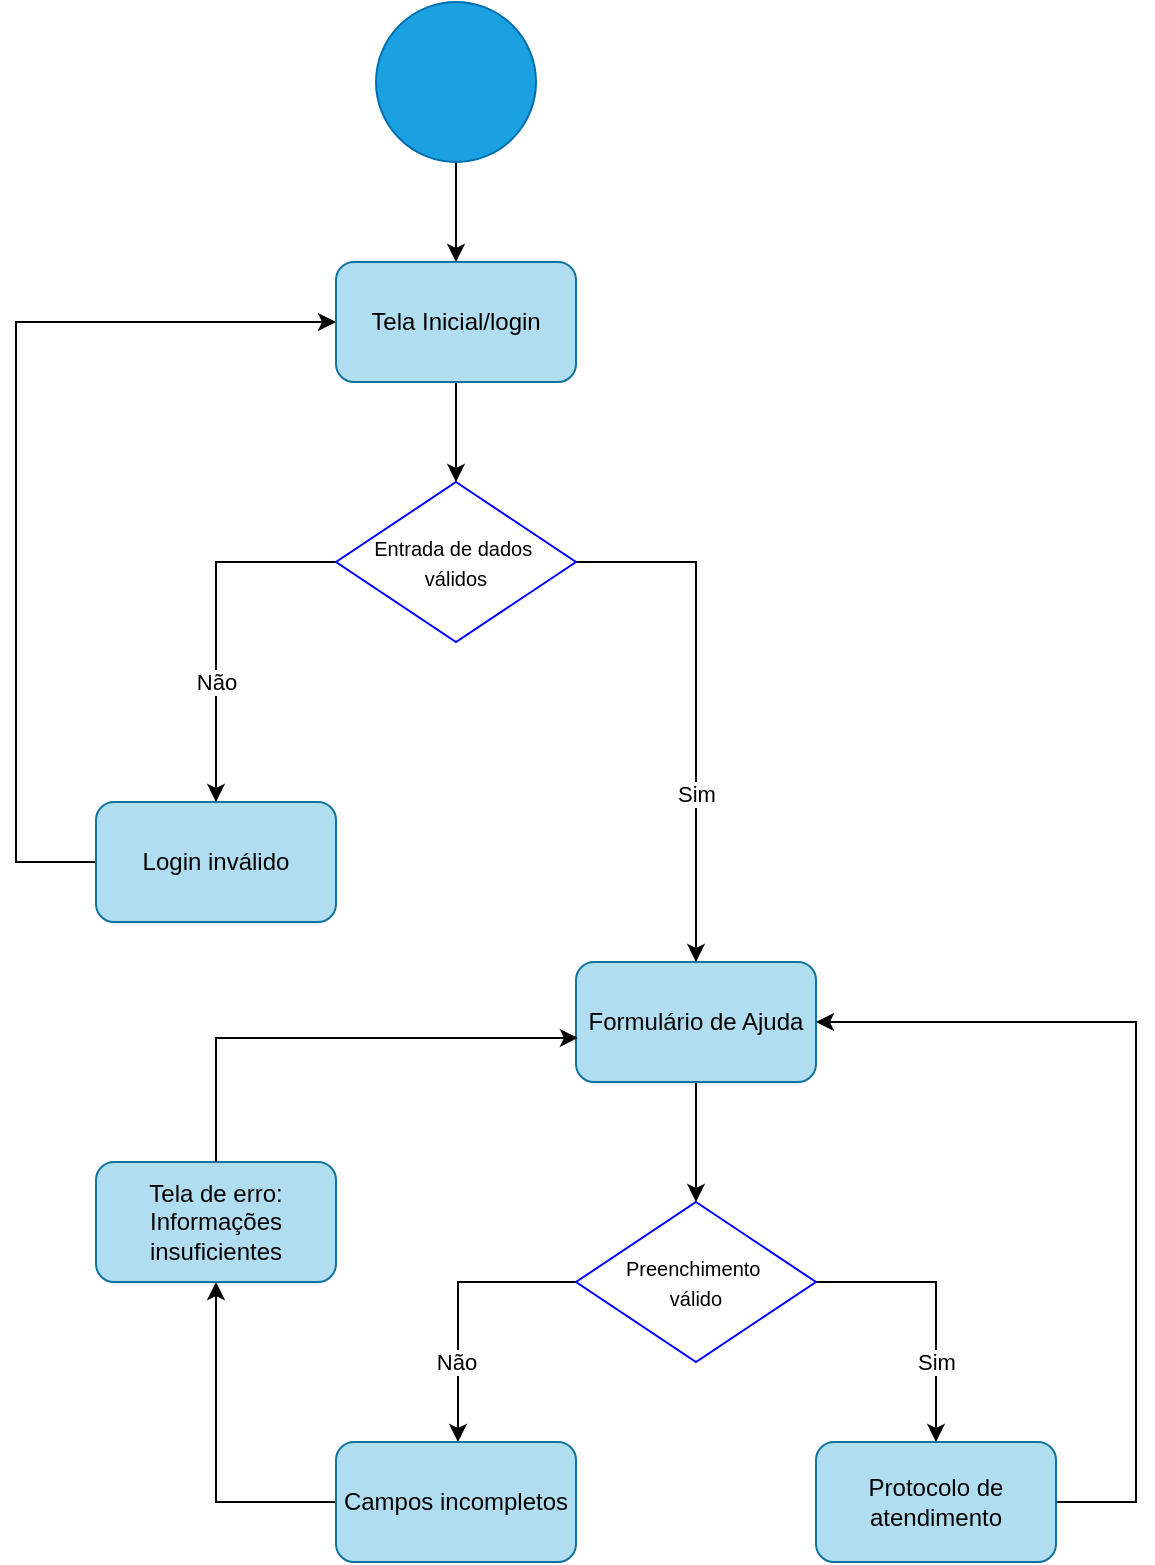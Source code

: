 <mxfile version="24.3.0" type="device">
  <diagram name="Página-1" id="TuxlUlPYsKI8Bl4-QgSv">
    <mxGraphModel dx="1114" dy="600" grid="1" gridSize="10" guides="1" tooltips="1" connect="1" arrows="1" fold="1" page="1" pageScale="1" pageWidth="827" pageHeight="1169" math="0" shadow="0">
      <root>
        <mxCell id="0" />
        <mxCell id="1" parent="0" />
        <mxCell id="S3E6IrGXpBOhaH5SuewV-12" style="edgeStyle=orthogonalEdgeStyle;rounded=0;orthogonalLoop=1;jettySize=auto;html=1;entryX=0.5;entryY=0;entryDx=0;entryDy=0;" edge="1" parent="1" source="S3E6IrGXpBOhaH5SuewV-1" target="S3E6IrGXpBOhaH5SuewV-11">
          <mxGeometry relative="1" as="geometry" />
        </mxCell>
        <mxCell id="S3E6IrGXpBOhaH5SuewV-1" value="" style="ellipse;whiteSpace=wrap;html=1;aspect=fixed;fillColor=#1ba1e2;strokeColor=#006EAF;fontColor=#ffffff;" vertex="1" parent="1">
          <mxGeometry x="380" y="40" width="80" height="80" as="geometry" />
        </mxCell>
        <mxCell id="S3E6IrGXpBOhaH5SuewV-27" style="edgeStyle=orthogonalEdgeStyle;rounded=0;orthogonalLoop=1;jettySize=auto;html=1;entryX=0.5;entryY=0;entryDx=0;entryDy=0;" edge="1" parent="1" source="S3E6IrGXpBOhaH5SuewV-2" target="S3E6IrGXpBOhaH5SuewV-19">
          <mxGeometry relative="1" as="geometry" />
        </mxCell>
        <mxCell id="S3E6IrGXpBOhaH5SuewV-2" value="Formulário de Ajuda" style="rounded=1;whiteSpace=wrap;html=1;fillColor=#b1ddf0;strokeColor=#10739e;" vertex="1" parent="1">
          <mxGeometry x="480" y="520" width="120" height="60" as="geometry" />
        </mxCell>
        <mxCell id="S3E6IrGXpBOhaH5SuewV-18" style="edgeStyle=orthogonalEdgeStyle;rounded=0;orthogonalLoop=1;jettySize=auto;html=1;" edge="1" parent="1" source="S3E6IrGXpBOhaH5SuewV-3" target="S3E6IrGXpBOhaH5SuewV-11">
          <mxGeometry relative="1" as="geometry">
            <mxPoint x="160" y="78" as="targetPoint" />
            <Array as="points">
              <mxPoint x="200" y="470" />
              <mxPoint x="200" y="200" />
            </Array>
          </mxGeometry>
        </mxCell>
        <mxCell id="S3E6IrGXpBOhaH5SuewV-3" value="Login inválido" style="rounded=1;whiteSpace=wrap;html=1;fillColor=#b1ddf0;strokeColor=#10739e;" vertex="1" parent="1">
          <mxGeometry x="240" y="440" width="120" height="60" as="geometry" />
        </mxCell>
        <mxCell id="S3E6IrGXpBOhaH5SuewV-14" style="edgeStyle=orthogonalEdgeStyle;rounded=0;orthogonalLoop=1;jettySize=auto;html=1;" edge="1" parent="1" target="S3E6IrGXpBOhaH5SuewV-3">
          <mxGeometry relative="1" as="geometry">
            <mxPoint x="360" y="320" as="sourcePoint" />
            <mxPoint x="240" y="400" as="targetPoint" />
            <Array as="points">
              <mxPoint x="300" y="320" />
            </Array>
          </mxGeometry>
        </mxCell>
        <mxCell id="S3E6IrGXpBOhaH5SuewV-16" value="Não" style="edgeLabel;html=1;align=center;verticalAlign=middle;resizable=0;points=[];" vertex="1" connectable="0" parent="S3E6IrGXpBOhaH5SuewV-14">
          <mxGeometry x="0.278" y="3" relative="1" as="geometry">
            <mxPoint x="-3" y="5" as="offset" />
          </mxGeometry>
        </mxCell>
        <mxCell id="S3E6IrGXpBOhaH5SuewV-15" style="edgeStyle=orthogonalEdgeStyle;rounded=0;orthogonalLoop=1;jettySize=auto;html=1;entryX=0.5;entryY=0;entryDx=0;entryDy=0;" edge="1" parent="1" source="S3E6IrGXpBOhaH5SuewV-6" target="S3E6IrGXpBOhaH5SuewV-2">
          <mxGeometry relative="1" as="geometry">
            <Array as="points">
              <mxPoint x="540" y="320" />
            </Array>
          </mxGeometry>
        </mxCell>
        <mxCell id="S3E6IrGXpBOhaH5SuewV-17" value="Sim" style="edgeLabel;html=1;align=center;verticalAlign=middle;resizable=0;points=[];" vertex="1" connectable="0" parent="S3E6IrGXpBOhaH5SuewV-15">
          <mxGeometry x="0.389" y="6" relative="1" as="geometry">
            <mxPoint x="-6" y="-5" as="offset" />
          </mxGeometry>
        </mxCell>
        <mxCell id="S3E6IrGXpBOhaH5SuewV-6" value="&lt;font style=&quot;font-size: 10px;&quot;&gt;Entrada de dados&amp;nbsp;&lt;/font&gt;&lt;div&gt;&lt;font style=&quot;font-size: 10px;&quot;&gt;válidos&lt;/font&gt;&lt;/div&gt;" style="rhombus;whiteSpace=wrap;html=1;strokeColor=#0000FF;" vertex="1" parent="1">
          <mxGeometry x="360" y="280" width="120" height="80" as="geometry" />
        </mxCell>
        <mxCell id="S3E6IrGXpBOhaH5SuewV-13" style="edgeStyle=orthogonalEdgeStyle;rounded=0;orthogonalLoop=1;jettySize=auto;html=1;entryX=0.5;entryY=0;entryDx=0;entryDy=0;" edge="1" parent="1" source="S3E6IrGXpBOhaH5SuewV-11" target="S3E6IrGXpBOhaH5SuewV-6">
          <mxGeometry relative="1" as="geometry" />
        </mxCell>
        <mxCell id="S3E6IrGXpBOhaH5SuewV-11" value="Tela Inicial/login" style="rounded=1;whiteSpace=wrap;html=1;fillColor=#b1ddf0;strokeColor=#10739e;" vertex="1" parent="1">
          <mxGeometry x="360" y="170" width="120" height="60" as="geometry" />
        </mxCell>
        <mxCell id="S3E6IrGXpBOhaH5SuewV-23" style="edgeStyle=orthogonalEdgeStyle;rounded=0;orthogonalLoop=1;jettySize=auto;html=1;entryX=0.5;entryY=0;entryDx=0;entryDy=0;" edge="1" parent="1" source="S3E6IrGXpBOhaH5SuewV-19" target="S3E6IrGXpBOhaH5SuewV-22">
          <mxGeometry relative="1" as="geometry">
            <Array as="points">
              <mxPoint x="660" y="680" />
            </Array>
          </mxGeometry>
        </mxCell>
        <mxCell id="S3E6IrGXpBOhaH5SuewV-25" value="Sim" style="edgeLabel;html=1;align=center;verticalAlign=middle;resizable=0;points=[];" vertex="1" connectable="0" parent="S3E6IrGXpBOhaH5SuewV-23">
          <mxGeometry x="0.486" y="-3" relative="1" as="geometry">
            <mxPoint x="3" y="-4" as="offset" />
          </mxGeometry>
        </mxCell>
        <mxCell id="S3E6IrGXpBOhaH5SuewV-24" style="edgeStyle=orthogonalEdgeStyle;rounded=0;orthogonalLoop=1;jettySize=auto;html=1;entryX=0.5;entryY=0;entryDx=0;entryDy=0;" edge="1" parent="1">
          <mxGeometry relative="1" as="geometry">
            <mxPoint x="481" y="680" as="sourcePoint" />
            <mxPoint x="421" y="760" as="targetPoint" />
            <Array as="points">
              <mxPoint x="421" y="680" />
            </Array>
          </mxGeometry>
        </mxCell>
        <mxCell id="S3E6IrGXpBOhaH5SuewV-30" value="Não" style="edgeLabel;html=1;align=center;verticalAlign=middle;resizable=0;points=[];" vertex="1" connectable="0" parent="S3E6IrGXpBOhaH5SuewV-24">
          <mxGeometry x="0.414" y="-3" relative="1" as="geometry">
            <mxPoint x="2" y="1" as="offset" />
          </mxGeometry>
        </mxCell>
        <mxCell id="S3E6IrGXpBOhaH5SuewV-19" value="&lt;span style=&quot;font-size: 10px;&quot;&gt;Preenchimento&amp;nbsp;&lt;/span&gt;&lt;div&gt;&lt;span style=&quot;font-size: 10px;&quot;&gt;válido&lt;/span&gt;&lt;/div&gt;" style="rhombus;whiteSpace=wrap;html=1;strokeColor=#0000FF;" vertex="1" parent="1">
          <mxGeometry x="480" y="640" width="120" height="80" as="geometry" />
        </mxCell>
        <mxCell id="S3E6IrGXpBOhaH5SuewV-34" style="edgeStyle=orthogonalEdgeStyle;rounded=0;orthogonalLoop=1;jettySize=auto;html=1;entryX=0.5;entryY=1;entryDx=0;entryDy=0;" edge="1" parent="1" source="S3E6IrGXpBOhaH5SuewV-21" target="S3E6IrGXpBOhaH5SuewV-32">
          <mxGeometry relative="1" as="geometry">
            <Array as="points">
              <mxPoint x="300" y="790" />
            </Array>
          </mxGeometry>
        </mxCell>
        <mxCell id="S3E6IrGXpBOhaH5SuewV-21" value="Campos incompletos" style="rounded=1;whiteSpace=wrap;html=1;fillColor=#b1ddf0;strokeColor=#10739e;" vertex="1" parent="1">
          <mxGeometry x="360" y="760" width="120" height="60" as="geometry" />
        </mxCell>
        <mxCell id="S3E6IrGXpBOhaH5SuewV-35" style="edgeStyle=orthogonalEdgeStyle;rounded=0;orthogonalLoop=1;jettySize=auto;html=1;entryX=1;entryY=0.5;entryDx=0;entryDy=0;" edge="1" parent="1" source="S3E6IrGXpBOhaH5SuewV-22" target="S3E6IrGXpBOhaH5SuewV-2">
          <mxGeometry relative="1" as="geometry">
            <Array as="points">
              <mxPoint x="760" y="790" />
              <mxPoint x="760" y="550" />
            </Array>
          </mxGeometry>
        </mxCell>
        <mxCell id="S3E6IrGXpBOhaH5SuewV-22" value="Protocolo de atendimento" style="rounded=1;whiteSpace=wrap;html=1;fillColor=#b1ddf0;strokeColor=#10739e;" vertex="1" parent="1">
          <mxGeometry x="600" y="760" width="120" height="60" as="geometry" />
        </mxCell>
        <mxCell id="S3E6IrGXpBOhaH5SuewV-32" value="Tela de erro: Informações insuficientes" style="rounded=1;whiteSpace=wrap;html=1;fillColor=#b1ddf0;strokeColor=#10739e;" vertex="1" parent="1">
          <mxGeometry x="240" y="620" width="120" height="60" as="geometry" />
        </mxCell>
        <mxCell id="S3E6IrGXpBOhaH5SuewV-33" style="edgeStyle=orthogonalEdgeStyle;rounded=0;orthogonalLoop=1;jettySize=auto;html=1;entryX=0.008;entryY=0.633;entryDx=0;entryDy=0;entryPerimeter=0;" edge="1" parent="1" source="S3E6IrGXpBOhaH5SuewV-32" target="S3E6IrGXpBOhaH5SuewV-2">
          <mxGeometry relative="1" as="geometry">
            <Array as="points">
              <mxPoint x="300" y="558" />
            </Array>
          </mxGeometry>
        </mxCell>
      </root>
    </mxGraphModel>
  </diagram>
</mxfile>
